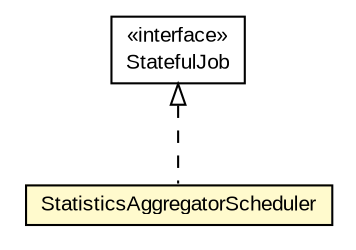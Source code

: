 #!/usr/local/bin/dot
#
# Class diagram 
# Generated by UMLGraph version R5_6-24-gf6e263 (http://www.umlgraph.org/)
#

digraph G {
	edge [fontname="arial",fontsize=10,labelfontname="arial",labelfontsize=10];
	node [fontname="arial",fontsize=10,shape=plaintext];
	nodesep=0.25;
	ranksep=0.5;
	// org.miloss.fgsms.auxsrv.StatisticsAggregatorScheduler
	c1152626 [label=<<table title="org.miloss.fgsms.auxsrv.StatisticsAggregatorScheduler" border="0" cellborder="1" cellspacing="0" cellpadding="2" port="p" bgcolor="lemonChiffon" href="./StatisticsAggregatorScheduler.html">
		<tr><td><table border="0" cellspacing="0" cellpadding="1">
<tr><td align="center" balign="center"> StatisticsAggregatorScheduler </td></tr>
		</table></td></tr>
		</table>>, URL="./StatisticsAggregatorScheduler.html", fontname="arial", fontcolor="black", fontsize=10.0];
	//org.miloss.fgsms.auxsrv.StatisticsAggregatorScheduler implements org.quartz.StatefulJob
	c1152721:p -> c1152626:p [dir=back,arrowtail=empty,style=dashed];
	// org.quartz.StatefulJob
	c1152721 [label=<<table title="org.quartz.StatefulJob" border="0" cellborder="1" cellspacing="0" cellpadding="2" port="p" href="http://java.sun.com/j2se/1.4.2/docs/api/org/quartz/StatefulJob.html">
		<tr><td><table border="0" cellspacing="0" cellpadding="1">
<tr><td align="center" balign="center"> &#171;interface&#187; </td></tr>
<tr><td align="center" balign="center"> StatefulJob </td></tr>
		</table></td></tr>
		</table>>, URL="http://java.sun.com/j2se/1.4.2/docs/api/org/quartz/StatefulJob.html", fontname="arial", fontcolor="black", fontsize=10.0];
}

